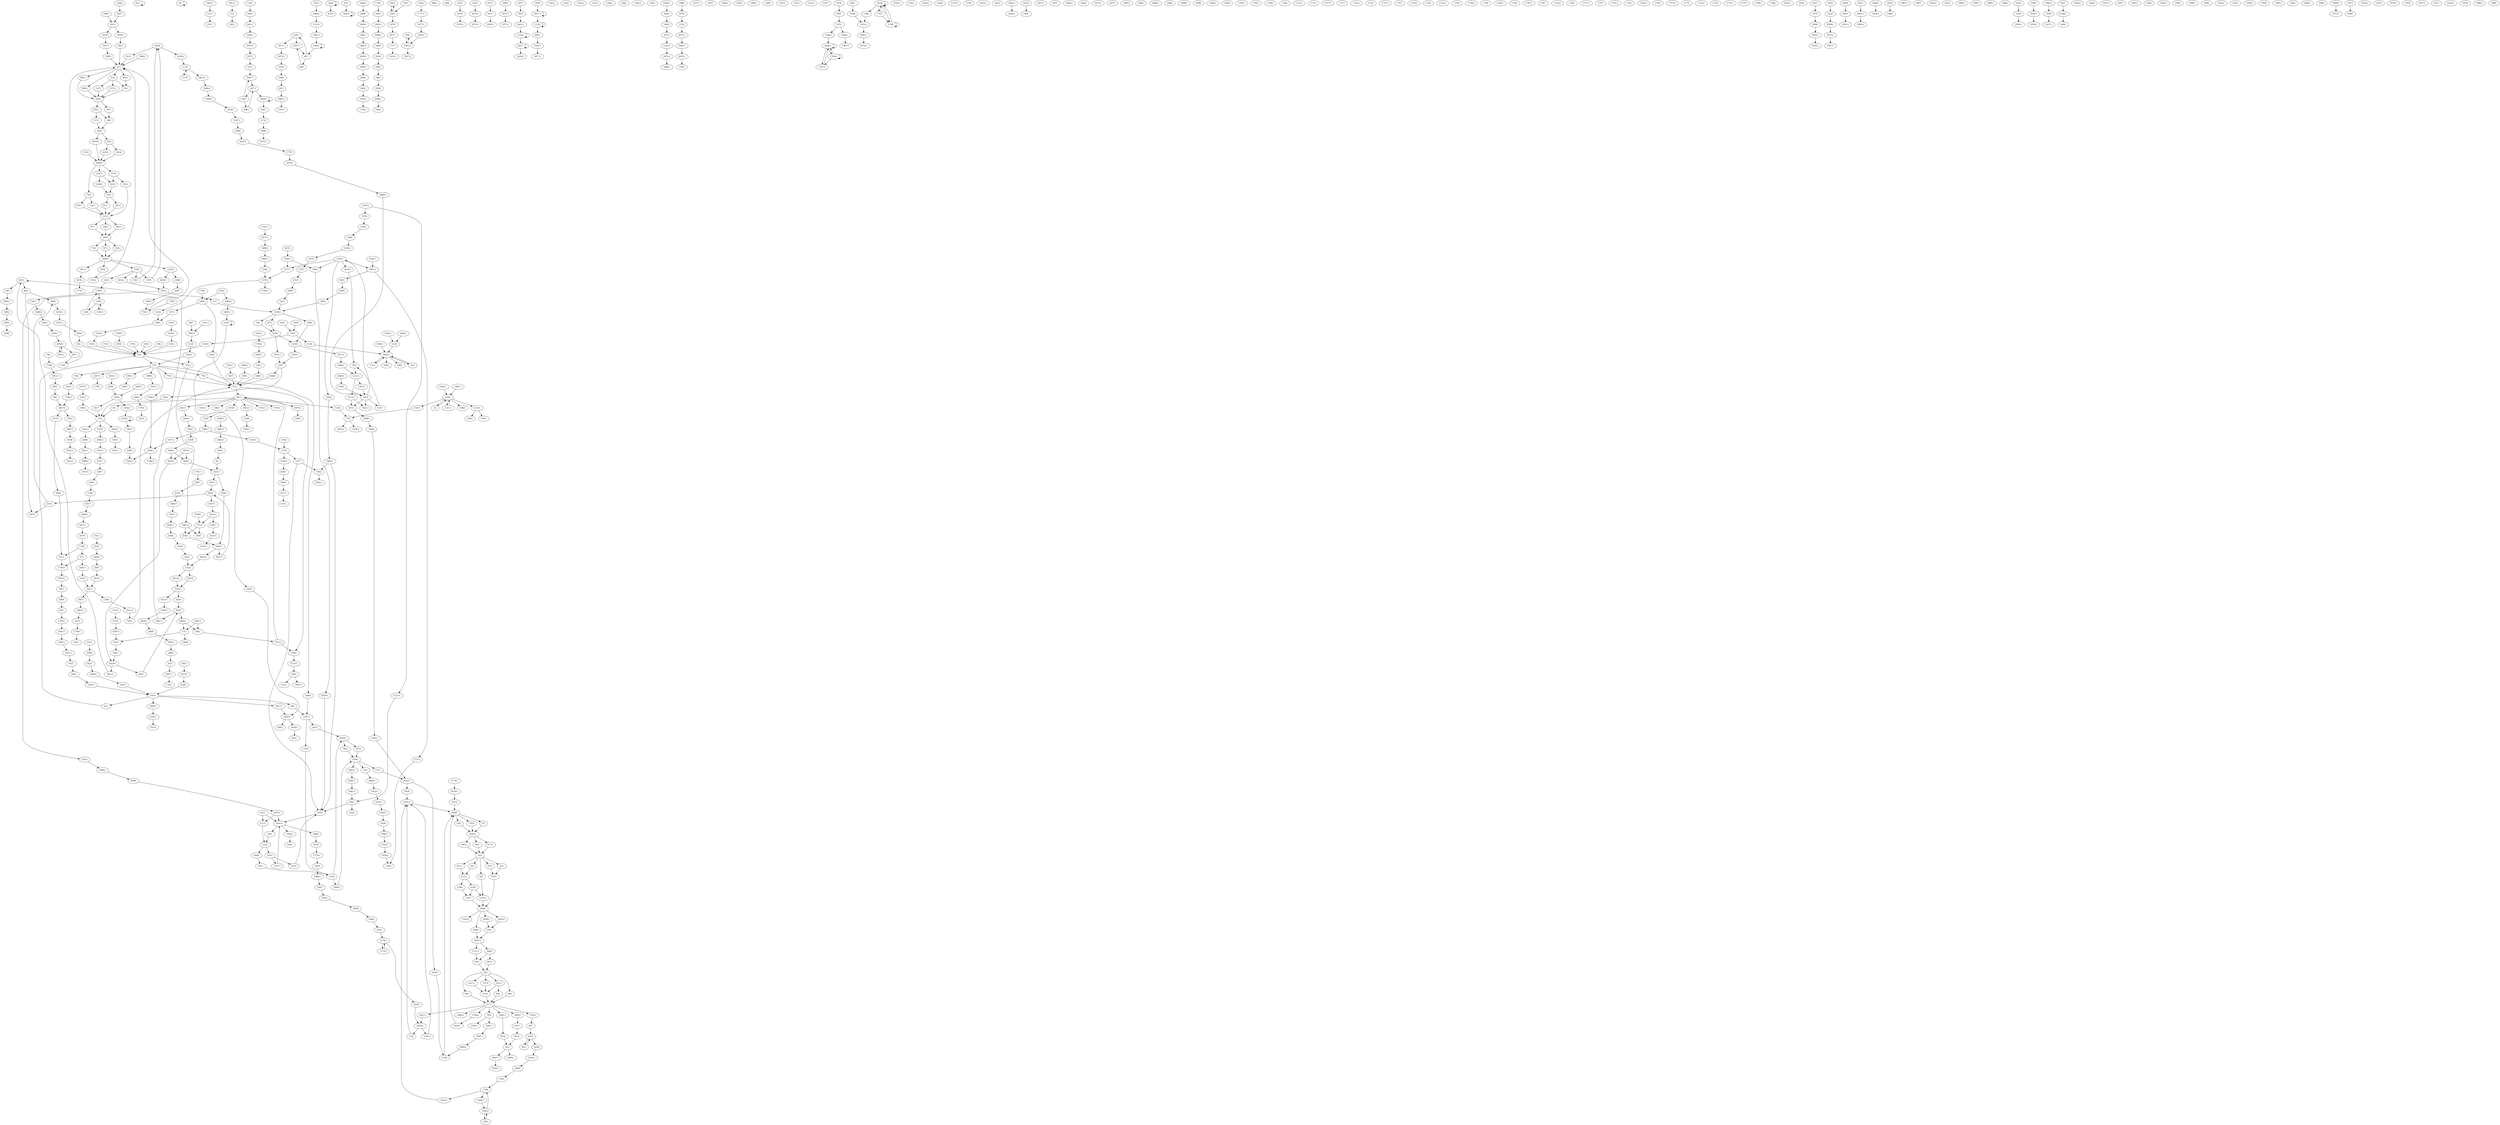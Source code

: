 digraph adj {
graph [k=96]
edge [d=-95]
"26+" [l=15261 C=333936]
"26-" [l=15261 C=333936]
"33+" [l=2789 C=246745]
"33-" [l=2789 C=246745]
"59+" [l=4413 C=396775]
"59-" [l=4413 C=396775]
"93+" [l=24370 C=802654]
"93-" [l=24370 C=802654]
"97+" [l=209 C=16444]
"97-" [l=209 C=16444]
"103+" [l=1159 C=80770]
"103-" [l=1159 C=80770]
"127+" [l=10510 C=288354]
"127-" [l=10510 C=288354]
"153+" [l=19447 C=346312]
"153-" [l=19447 C=346312]
"159+" [l=26243 C=610079]
"159-" [l=26243 C=610079]
"216+" [l=150 C=6771]
"216-" [l=150 C=6771]
"217+" [l=130 C=6775]
"217-" [l=130 C=6775]
"242+" [l=662 C=110268]
"242-" [l=662 C=110268]
"250+" [l=191 C=2315]
"250-" [l=191 C=2315]
"287+" [l=12133 C=196214]
"287-" [l=12133 C=196214]
"322+" [l=438 C=20675]
"322-" [l=438 C=20675]
"323+" [l=425 C=75644]
"323-" [l=425 C=75644]
"340+" [l=6940 C=132127]
"340-" [l=6940 C=132127]
"350+" [l=337 C=3754]
"350-" [l=337 C=3754]
"386+" [l=7253 C=294314]
"386-" [l=7253 C=294314]
"423+" [l=1222 C=71640]
"423-" [l=1222 C=71640]
"441+" [l=6279 C=108794]
"441-" [l=6279 C=108794]
"445+" [l=6662 C=91036]
"445-" [l=6662 C=91036]
"454+" [l=315 C=6512]
"454-" [l=315 C=6512]
"468+" [l=3148 C=78827]
"468-" [l=3148 C=78827]
"475+" [l=9400 C=144803]
"475-" [l=9400 C=144803]
"478+" [l=756 C=5382]
"478-" [l=756 C=5382]
"486+" [l=191 C=937]
"486-" [l=191 C=937]
"487+" [l=197 C=3767]
"487-" [l=197 C=3767]
"522+" [l=3691 C=97869]
"522-" [l=3691 C=97869]
"524+" [l=191 C=17131]
"524-" [l=191 C=17131]
"525+" [l=195 C=9015]
"525-" [l=195 C=9015]
"541+" [l=566 C=76809]
"541-" [l=566 C=76809]
"548+" [l=5841 C=76084]
"548-" [l=5841 C=76084]
"575+" [l=2589 C=72746]
"575-" [l=2589 C=72746]
"599+" [l=1236 C=33482]
"599-" [l=1236 C=33482]
"607+" [l=3283 C=39784]
"607-" [l=3283 C=39784]
"611+" [l=194 C=2725]
"611-" [l=194 C=2725]
"612+" [l=169 C=6550]
"612-" [l=169 C=6550]
"618+" [l=156 C=4874]
"618-" [l=156 C=4874]
"703+" [l=242 C=13416]
"703-" [l=242 C=13416]
"730+" [l=533 C=13450]
"730-" [l=533 C=13450]
"744+" [l=333 C=4254]
"744-" [l=333 C=4254]
"746+" [l=7648 C=109951]
"746-" [l=7648 C=109951]
"751+" [l=297 C=35829]
"751-" [l=297 C=35829]
"758+" [l=191 C=2182]
"758-" [l=191 C=2182]
"764+" [l=751 C=14426]
"764-" [l=751 C=14426]
"766+" [l=2223 C=43093]
"766-" [l=2223 C=43093]
"778+" [l=1220 C=40308]
"778-" [l=1220 C=40308]
"782+" [l=252 C=5119]
"782-" [l=252 C=5119]
"793+" [l=227 C=6076]
"793-" [l=227 C=6076]
"832+" [l=1893 C=34637]
"832-" [l=1893 C=34637]
"872+" [l=350 C=4360]
"872-" [l=350 C=4360]
"906+" [l=149 C=9444]
"906-" [l=149 C=9444]
"907+" [l=191 C=2954]
"907-" [l=191 C=2954]
"921+" [l=112 C=870]
"921-" [l=112 C=870]
"955+" [l=149 C=9335]
"955-" [l=149 C=9335]
"961+" [l=190 C=12979]
"961-" [l=190 C=12979]
"969+" [l=234 C=8080]
"969-" [l=234 C=8080]
"970+" [l=481 C=14003]
"970-" [l=481 C=14003]
"971+" [l=404 C=7325]
"971-" [l=404 C=7325]
"977+" [l=191 C=5325]
"977-" [l=191 C=5325]
"983+" [l=324 C=5207]
"983-" [l=324 C=5207]
"984+" [l=858 C=6728]
"984-" [l=858 C=6728]
"1025+" [l=189 C=8369]
"1025-" [l=189 C=8369]
"1031+" [l=453 C=3840]
"1031-" [l=453 C=3840]
"1032+" [l=339 C=2501]
"1032-" [l=339 C=2501]
"1036+" [l=151 C=2801]
"1036-" [l=151 C=2801]
"1043+" [l=191 C=5839]
"1043-" [l=191 C=5839]
"1063+" [l=429 C=1789]
"1063-" [l=429 C=1789]
"1066+" [l=188 C=2840]
"1066-" [l=188 C=2840]
"1071+" [l=1493 C=15501]
"1071-" [l=1493 C=15501]
"1102+" [l=188 C=9002]
"1102-" [l=188 C=9002]
"1129+" [l=195 C=6192]
"1129-" [l=195 C=6192]
"1132+" [l=469 C=2580]
"1132-" [l=469 C=2580]
"1144+" [l=188 C=619]
"1144-" [l=188 C=619]
"1151+" [l=191 C=8280]
"1151-" [l=191 C=8280]
"1159+" [l=1292 C=12852]
"1159-" [l=1292 C=12852]
"1165+" [l=1583 C=15930]
"1165-" [l=1583 C=15930]
"1178+" [l=129 C=774]
"1178-" [l=129 C=774]
"1179+" [l=310 C=2583]
"1179-" [l=310 C=2583]
"1191+" [l=1256 C=19999]
"1191-" [l=1256 C=19999]
"1210+" [l=696 C=5858]
"1210-" [l=696 C=5858]
"1212+" [l=148 C=1827]
"1212-" [l=148 C=1827]
"1213+" [l=232 C=1254]
"1213-" [l=232 C=1254]
"1215+" [l=315 C=1691]
"1215-" [l=315 C=1691]
"1227+" [l=192 C=2611]
"1227-" [l=192 C=2611]
"1242+" [l=409 C=1219]
"1242-" [l=409 C=1219]
"1247+" [l=156 C=3753]
"1247-" [l=156 C=3753]
"1248+" [l=191 C=3166]
"1248-" [l=191 C=3166]
"1253+" [l=243 C=1264]
"1253-" [l=243 C=1264]
"1258+" [l=185 C=3940]
"1258-" [l=185 C=3940]
"1266+" [l=311 C=765]
"1266-" [l=311 C=765]
"1272+" [l=192 C=5383]
"1272-" [l=192 C=5383]
"1274+" [l=146 C=2704]
"1274-" [l=146 C=2704]
"1282+" [l=352 C=1627]
"1282-" [l=352 C=1627]
"1297+" [l=117 C=431]
"1297-" [l=117 C=431]
"1311+" [l=264 C=1394]
"1311-" [l=264 C=1394]
"1318+" [l=163 C=2163]
"1318-" [l=163 C=2163]
"1322+" [l=472 C=2313]
"1322-" [l=472 C=2313]
"1327+" [l=280 C=1591]
"1327-" [l=280 C=1591]
"1359+" [l=343 C=2137]
"1359-" [l=343 C=2137]
"1368+" [l=199 C=997]
"1368-" [l=199 C=997]
"1377+" [l=229 C=1053]
"1377-" [l=229 C=1053]
"1378+" [l=151 C=1243]
"1378-" [l=151 C=1243]
"1383+" [l=229 C=1207]
"1383-" [l=229 C=1207]
"1391+" [l=191 C=1108]
"1391-" [l=191 C=1108]
"1397+" [l=168 C=1645]
"1397-" [l=168 C=1645]
"1403+" [l=130 C=1338]
"1403-" [l=130 C=1338]
"1434+" [l=204 C=1112]
"1434-" [l=204 C=1112]
"1437+" [l=231 C=512]
"1437-" [l=231 C=512]
"1438+" [l=97 C=40]
"1438-" [l=97 C=40]
"1456+" [l=211 C=1594]
"1456-" [l=211 C=1594]
"1464+" [l=491 C=3248]
"1464-" [l=491 C=3248]
"1485+" [l=230 C=670]
"1485-" [l=230 C=670]
"1489+" [l=488 C=2071]
"1489-" [l=488 C=2071]
"1523+" [l=219 C=668]
"1523-" [l=219 C=668]
"1531+" [l=388 C=1472]
"1531-" [l=388 C=1472]
"1537+" [l=519 C=2681]
"1537-" [l=519 C=2681]
"1540+" [l=189 C=1299]
"1540-" [l=189 C=1299]
"1542+" [l=343 C=1176]
"1542-" [l=343 C=1176]
"1543+" [l=123 C=878]
"1543-" [l=123 C=878]
"1549+" [l=271 C=854]
"1549-" [l=271 C=854]
"1563+" [l=129 C=336]
"1563-" [l=129 C=336]
"1579+" [l=642 C=3450]
"1579-" [l=642 C=3450]
"1595+" [l=259 C=1454]
"1595-" [l=259 C=1454]
"1603+" [l=99 C=105]
"1603-" [l=99 C=105]
"1608+" [l=206 C=867]
"1608-" [l=206 C=867]
"1616+" [l=195 C=441]
"1616-" [l=195 C=441]
"1619+" [l=196 C=816]
"1619-" [l=196 C=816]
"1621+" [l=122 C=255]
"1621-" [l=122 C=255]
"1642+" [l=216 C=531]
"1642-" [l=216 C=531]
"1647+" [l=147 C=423]
"1647-" [l=147 C=423]
"1652+" [l=223 C=682]
"1652-" [l=223 C=682]
"1656+" [l=495 C=2147]
"1656-" [l=495 C=2147]
"1657+" [l=215 C=540]
"1657-" [l=215 C=540]
"1661+" [l=96 C=17]
"1661-" [l=96 C=17]
"1664+" [l=222 C=486]
"1664-" [l=222 C=486]
"1667+" [l=191 C=1509]
"1667-" [l=191 C=1509]
"1673+" [l=207 C=415]
"1673-" [l=207 C=415]
"1685+" [l=212 C=306]
"1685-" [l=212 C=306]
"1686+" [l=265 C=577]
"1686-" [l=265 C=577]
"1698+" [l=209 C=733]
"1698-" [l=209 C=733]
"1699+" [l=195 C=590]
"1699-" [l=195 C=590]
"1702+" [l=303 C=1525]
"1702-" [l=303 C=1525]
"1705+" [l=243 C=423]
"1705-" [l=243 C=423]
"1706+" [l=204 C=499]
"1706-" [l=204 C=499]
"1708+" [l=356 C=886]
"1708-" [l=356 C=886]
"1709+" [l=98 C=40]
"1709-" [l=98 C=40]
"1715+" [l=217 C=297]
"1715-" [l=217 C=297]
"1717+" [l=228 C=501]
"1717-" [l=228 C=501]
"1725+" [l=209 C=532]
"1725-" [l=209 C=532]
"1727+" [l=347 C=841]
"1727-" [l=347 C=841]
"1730+" [l=233 C=513]
"1730-" [l=233 C=513]
"1732+" [l=210 C=601]
"1732-" [l=210 C=601]
"1738+" [l=240 C=511]
"1738-" [l=240 C=511]
"1740+" [l=196 C=289]
"1740-" [l=196 C=289]
"1747+" [l=194 C=551]
"1747-" [l=194 C=551]
"1749+" [l=261 C=532]
"1749-" [l=261 C=532]
"1757+" [l=196 C=312]
"1757-" [l=196 C=312]
"1761+" [l=242 C=337]
"1761-" [l=242 C=337]
"1765+" [l=199 C=232]
"1765-" [l=199 C=232]
"1767+" [l=190 C=2156]
"1767-" [l=190 C=2156]
"1768+" [l=191 C=1429]
"1768-" [l=191 C=1429]
"1773+" [l=260 C=465]
"1773-" [l=260 C=465]
"1774+" [l=200 C=245]
"1774-" [l=200 C=245]
"1775+" [l=205 C=277]
"1775-" [l=205 C=277]
"1776+" [l=43899 C=724983]
"1776-" [l=43899 C=724983]
"1777+" [l=31151 C=471161]
"1777-" [l=31151 C=471161]
"1779+" [l=103203 C=1823295]
"1779-" [l=103203 C=1823295]
"1780+" [l=34432 C=580335]
"1780-" [l=34432 C=580335]
"1781+" [l=4022 C=66293]
"1781-" [l=4022 C=66293]
"1782+" [l=30822 C=531035]
"1782-" [l=30822 C=531035]
"1784+" [l=44641 C=839740]
"1784-" [l=44641 C=839740]
"1785+" [l=38476 C=609410]
"1785-" [l=38476 C=609410]
"1786+" [l=68523 C=1008857]
"1786-" [l=68523 C=1008857]
"1787+" [l=34429 C=612665]
"1787-" [l=34429 C=612665]
"1788+" [l=64636 C=1524994]
"1788-" [l=64636 C=1524994]
"1789+" [l=31438 C=483263]
"1789-" [l=31438 C=483263]
"1790+" [l=75674 C=1270799]
"1790-" [l=75674 C=1270799]
"1791+" [l=8864 C=145227]
"1791-" [l=8864 C=145227]
"1793+" [l=18518 C=235222]
"1793-" [l=18518 C=235222]
"1794+" [l=20964 C=295679]
"1794-" [l=20964 C=295679]
"1795+" [l=47879 C=963343]
"1795-" [l=47879 C=963343]
"1796+" [l=7625 C=80904]
"1796-" [l=7625 C=80904]
"1798+" [l=40971 C=844053]
"1798-" [l=40971 C=844053]
"1800+" [l=9852 C=146902]
"1800-" [l=9852 C=146902]
"1801+" [l=29238 C=493113]
"1801-" [l=29238 C=493113]
"1802+" [l=62061 C=918823]
"1802-" [l=62061 C=918823]
"1803+" [l=35576 C=634472]
"1803-" [l=35576 C=634472]
"1804+" [l=4742 C=63790]
"1804-" [l=4742 C=63790]
"1805+" [l=13433 C=200521]
"1805-" [l=13433 C=200521]
"1807+" [l=23940 C=309966]
"1807-" [l=23940 C=309966]
"1808+" [l=26186 C=507694]
"1808-" [l=26186 C=507694]
"1809+" [l=51591 C=859257]
"1809-" [l=51591 C=859257]
"1810+" [l=95575 C=1478888]
"1810-" [l=95575 C=1478888]
"1811+" [l=40167 C=863877]
"1811-" [l=40167 C=863877]
"1812+" [l=24389 C=388592]
"1812-" [l=24389 C=388592]
"1813+" [l=96355 C=1847641]
"1813-" [l=96355 C=1847641]
"1814+" [l=53532 C=1332914]
"1814-" [l=53532 C=1332914]
"1815+" [l=30354 C=446126]
"1815-" [l=30354 C=446126]
"1816+" [l=136789 C=2147384]
"1816-" [l=136789 C=2147384]
"1817+" [l=15800 C=241631]
"1817-" [l=15800 C=241631]
"1818+" [l=3177 C=42247]
"1818-" [l=3177 C=42247]
"1819+" [l=15305 C=206722]
"1819-" [l=15305 C=206722]
"1820+" [l=19818 C=377922]
"1820-" [l=19818 C=377922]
"1821+" [l=26601 C=343598]
"1821-" [l=26601 C=343598]
"1822+" [l=16100 C=252689]
"1822-" [l=16100 C=252689]
"1824+" [l=105841 C=1755679]
"1824-" [l=105841 C=1755679]
"1825+" [l=51542 C=765710]
"1825-" [l=51542 C=765710]
"1826+" [l=42381 C=701802]
"1826-" [l=42381 C=701802]
"1827+" [l=55384 C=935232]
"1827-" [l=55384 C=935232]
"1829+" [l=25569 C=403975]
"1829-" [l=25569 C=403975]
"1830+" [l=12030 C=141149]
"1830-" [l=12030 C=141149]
"1831+" [l=40257 C=604053]
"1831-" [l=40257 C=604053]
"1832+" [l=1547 C=10352]
"1832-" [l=1547 C=10352]
"1833+" [l=17044 C=254641]
"1833-" [l=17044 C=254641]
"1834+" [l=69236 C=1259061]
"1834-" [l=69236 C=1259061]
"1835+" [l=20160 C=273820]
"1835-" [l=20160 C=273820]
"1836+" [l=49456 C=805842]
"1836-" [l=49456 C=805842]
"1837+" [l=3377 C=56421]
"1837-" [l=3377 C=56421]
"1838+" [l=65304 C=1192857]
"1838-" [l=65304 C=1192857]
"1839+" [l=20440 C=243383]
"1839-" [l=20440 C=243383]
"1841+" [l=4771 C=44269]
"1841-" [l=4771 C=44269]
"1842+" [l=12332 C=158601]
"1842-" [l=12332 C=158601]
"1843+" [l=36472 C=549068]
"1843-" [l=36472 C=549068]
"1844+" [l=37964 C=582891]
"1844-" [l=37964 C=582891]
"1845+" [l=46817 C=822087]
"1845-" [l=46817 C=822087]
"1846+" [l=626 C=13067]
"1846-" [l=626 C=13067]
"1847+" [l=29677 C=433775]
"1847-" [l=29677 C=433775]
"1848+" [l=26721 C=401008]
"1848-" [l=26721 C=401008]
"1849+" [l=74036 C=1134985]
"1849-" [l=74036 C=1134985]
"1850+" [l=49625 C=865197]
"1850-" [l=49625 C=865197]
"1853+" [l=14353 C=211843]
"1853-" [l=14353 C=211843]
"1854+" [l=20266 C=278022]
"1854-" [l=20266 C=278022]
"1855+" [l=5684 C=80098]
"1855-" [l=5684 C=80098]
"1856+" [l=9198 C=126822]
"1856-" [l=9198 C=126822]
"1857+" [l=23076 C=375780]
"1857-" [l=23076 C=375780]
"1858+" [l=105788 C=1741985]
"1858-" [l=105788 C=1741985]
"1859+" [l=2546 C=19868]
"1859-" [l=2546 C=19868]
"1861+" [l=44978 C=845299]
"1861-" [l=44978 C=845299]
"1862+" [l=81537 C=1427682]
"1862-" [l=81537 C=1427682]
"1864+" [l=39694 C=605419]
"1864-" [l=39694 C=605419]
"1865+" [l=33531 C=486139]
"1865-" [l=33531 C=486139]
"1867+" [l=54692 C=820326]
"1867-" [l=54692 C=820326]
"1868+" [l=48737 C=741041]
"1868-" [l=48737 C=741041]
"1869+" [l=69886 C=995325]
"1869-" [l=69886 C=995325]
"1870+" [l=14048 C=177236]
"1870-" [l=14048 C=177236]
"1872+" [l=74415 C=1191636]
"1872-" [l=74415 C=1191636]
"1873+" [l=25849 C=349463]
"1873-" [l=25849 C=349463]
"1874+" [l=420 C=1387]
"1874-" [l=420 C=1387]
"1875+" [l=9270 C=114604]
"1875-" [l=9270 C=114604]
"1876+" [l=49685 C=722487]
"1876-" [l=49685 C=722487]
"1877+" [l=39469 C=449168]
"1877-" [l=39469 C=449168]
"1878+" [l=12642 C=154738]
"1878-" [l=12642 C=154738]
"1879+" [l=31480 C=620137]
"1879-" [l=31480 C=620137]
"1880+" [l=12362 C=167264]
"1880-" [l=12362 C=167264]
"1881+" [l=17991 C=253999]
"1881-" [l=17991 C=253999]
"1882+" [l=5170 C=55284]
"1882-" [l=5170 C=55284]
"1884+" [l=16434 C=299978]
"1884-" [l=16434 C=299978]
"1885+" [l=4825 C=51384]
"1885-" [l=4825 C=51384]
"1886+" [l=4847 C=58550]
"1886-" [l=4847 C=58550]
"1887+" [l=39216 C=676153]
"1887-" [l=39216 C=676153]
"1890+" [l=9417 C=121564]
"1890-" [l=9417 C=121564]
"1891+" [l=9863 C=158364]
"1891-" [l=9863 C=158364]
"1892+" [l=4743 C=87631]
"1892-" [l=4743 C=87631]
"1894+" [l=13915 C=207796]
"1894-" [l=13915 C=207796]
"1895+" [l=19437 C=250749]
"1895-" [l=19437 C=250749]
"1896+" [l=5969 C=71181]
"1896-" [l=5969 C=71181]
"1897+" [l=5617 C=90625]
"1897-" [l=5617 C=90625]
"1898+" [l=20092 C=274893]
"1898-" [l=20092 C=274893]
"1899+" [l=57162 C=1150000]
"1899-" [l=57162 C=1150000]
"1900+" [l=6637 C=93036]
"1900-" [l=6637 C=93036]
"1901+" [l=9804 C=91762]
"1901-" [l=9804 C=91762]
"1902+" [l=34964 C=567062]
"1902-" [l=34964 C=567062]
"1903+" [l=21590 C=262862]
"1903-" [l=21590 C=262862]
"1904+" [l=507 C=2048]
"1904-" [l=507 C=2048]
"1905+" [l=9954 C=143489]
"1905-" [l=9954 C=143489]
"1906+" [l=5955 C=63002]
"1906-" [l=5955 C=63002]
"1908+" [l=1792 C=16246]
"1908-" [l=1792 C=16246]
"1909+" [l=47555 C=713767]
"1909-" [l=47555 C=713767]
"1910+" [l=36653 C=469565]
"1910-" [l=36653 C=469565]
"1911+" [l=2228 C=25282]
"1911-" [l=2228 C=25282]
"1912+" [l=9788 C=101339]
"1912-" [l=9788 C=101339]
"1913+" [l=938 C=5780]
"1913-" [l=938 C=5780]
"1914+" [l=4825 C=62599]
"1914-" [l=4825 C=62599]
"1915+" [l=4352 C=44901]
"1915-" [l=4352 C=44901]
"1916+" [l=88870 C=1578973]
"1916-" [l=88870 C=1578973]
"1917+" [l=58698 C=1128345]
"1917-" [l=58698 C=1128345]
"1918+" [l=16337 C=222676]
"1918-" [l=16337 C=222676]
"1919+" [l=23145 C=364629]
"1919-" [l=23145 C=364629]
"1920+" [l=3054 C=26643]
"1920-" [l=3054 C=26643]
"1921+" [l=2735 C=25794]
"1921-" [l=2735 C=25794]
"1922+" [l=29643 C=399059]
"1922-" [l=29643 C=399059]
"1923+" [l=56099 C=764924]
"1923-" [l=56099 C=764924]
"1924+" [l=12013 C=175837]
"1924-" [l=12013 C=175837]
"1925+" [l=1084 C=7902]
"1925-" [l=1084 C=7902]
"1926+" [l=8035 C=111154]
"1926-" [l=8035 C=111154]
"1927+" [l=842 C=5437]
"1927-" [l=842 C=5437]
"1928+" [l=2407 C=28531]
"1928-" [l=2407 C=28531]
"1930+" [l=3735 C=47078]
"1930-" [l=3735 C=47078]
"1931+" [l=11141 C=170859]
"1931-" [l=11141 C=170859]
"1932+" [l=19833 C=255965]
"1932-" [l=19833 C=255965]
"1933+" [l=2698 C=25251]
"1933-" [l=2698 C=25251]
"1934+" [l=5656 C=72741]
"1934-" [l=5656 C=72741]
"1935+" [l=35518 C=530964]
"1935-" [l=35518 C=530964]
"1936+" [l=2123 C=14567]
"1936-" [l=2123 C=14567]
"1937+" [l=837 C=4582]
"1937-" [l=837 C=4582]
"1938+" [l=31639 C=603188]
"1938-" [l=31639 C=603188]
"1939+" [l=12750 C=187731]
"1939-" [l=12750 C=187731]
"1940+" [l=4260 C=54179]
"1940-" [l=4260 C=54179]
"1942+" [l=910 C=2777]
"1942-" [l=910 C=2777]
"1943+" [l=1107 C=7331]
"1943-" [l=1107 C=7331]
"1944+" [l=12067 C=237854]
"1944-" [l=12067 C=237854]
"1945+" [l=830 C=4876]
"1945-" [l=830 C=4876]
"1946+" [l=408 C=1597]
"1946-" [l=408 C=1597]
"1947+" [l=9768 C=110013]
"1947-" [l=9768 C=110013]
"1948+" [l=1624 C=9654]
"1948-" [l=1624 C=9654]
"1950+" [l=1615 C=16719]
"1950-" [l=1615 C=16719]
"1951+" [l=790 C=4115]
"1951-" [l=790 C=4115]
"1952+" [l=15746 C=255080]
"1952-" [l=15746 C=255080]
"1953+" [l=1712 C=11561]
"1953-" [l=1712 C=11561]
"1954+" [l=1634 C=9231]
"1954-" [l=1634 C=9231]
"1955+" [l=23137 C=328983]
"1955-" [l=23137 C=328983]
"1956+" [l=6798 C=62202]
"1956-" [l=6798 C=62202]
"1957+" [l=13979 C=170669]
"1957-" [l=13979 C=170669]
"1958+" [l=433 C=1690]
"1958-" [l=433 C=1690]
"1959+" [l=73994 C=937250]
"1959-" [l=73994 C=937250]
"1960+" [l=1264 C=7246]
"1960-" [l=1264 C=7246]
"1961+" [l=1242 C=10312]
"1961-" [l=1242 C=10312]
"1962+" [l=4774 C=40492]
"1962-" [l=4774 C=40492]
"1963+" [l=1204 C=6241]
"1963-" [l=1204 C=6241]
"1964+" [l=56182 C=873371]
"1964-" [l=56182 C=873371]
"1965+" [l=877 C=3915]
"1965-" [l=877 C=3915]
"1966+" [l=479 C=1895]
"1966-" [l=479 C=1895]
"1967+" [l=1891 C=12767]
"1967-" [l=1891 C=12767]
"1968+" [l=1456 C=9985]
"1968-" [l=1456 C=9985]
"1969+" [l=4931 C=67047]
"1969-" [l=4931 C=67047]
"1970+" [l=5809 C=54046]
"1970-" [l=5809 C=54046]
"1971+" [l=2989 C=18274]
"1971-" [l=2989 C=18274]
"1972+" [l=802 C=4112]
"1972-" [l=802 C=4112]
"1973+" [l=660 C=2294]
"1973-" [l=660 C=2294]
"1974+" [l=403 C=1787]
"1974-" [l=403 C=1787]
"1975+" [l=25782 C=306431]
"1975-" [l=25782 C=306431]
"1976+" [l=2004 C=10124]
"1976-" [l=2004 C=10124]
"1977+" [l=825 C=2963]
"1977-" [l=825 C=2963]
"1978+" [l=417 C=1601]
"1978-" [l=417 C=1601]
"1979+" [l=49175 C=662544]
"1979-" [l=49175 C=662544]
"1980+" [l=818 C=2609]
"1980-" [l=818 C=2609]
"1981+" [l=572 C=2084]
"1981-" [l=572 C=2084]
"2006+" [l=58661 C=856031]
"2006-" [l=58661 C=856031]
"2007+" [l=51665 C=1246202]
"2007-" [l=51665 C=1246202]
"2008+" [l=5166 C=92350]
"2008-" [l=5166 C=92350]
"2010+" [l=905 C=14925]
"2010-" [l=905 C=14925]
"2011+" [l=4563 C=108236]
"2011-" [l=4563 C=108236]
"2013+" [l=1432 C=34846]
"2013-" [l=1432 C=34846]
"2014+" [l=1931 C=20760]
"2014-" [l=1931 C=20760]
"2017+" [l=218 C=6339]
"2017-" [l=218 C=6339]
"2020+" [l=105240 C=1820935]
"2020-" [l=105240 C=1820935]
"2024+" [l=49057 C=951123]
"2024-" [l=49057 C=951123]
"2025+" [l=42295 C=860504]
"2025-" [l=42295 C=860504]
"2027+" [l=415 C=5667]
"2027-" [l=415 C=5667]
"2028+" [l=11466 C=215640]
"2028-" [l=11466 C=215640]
"2029+" [l=141 C=2190]
"2029-" [l=141 C=2190]
"2030+" [l=100631 C=1759711]
"2030-" [l=100631 C=1759711]
"2031+" [l=78508 C=1154575]
"2031-" [l=78508 C=1154575]
"2032+" [l=12242 C=223513]
"2032-" [l=12242 C=223513]
"2033+" [l=7461 C=112766]
"2033-" [l=7461 C=112766]
"2034+" [l=204 C=8764]
"2034-" [l=204 C=8764]
"2036+" [l=96 C=255]
"2036-" [l=96 C=255]
"2038+" [l=204 C=8551]
"2038-" [l=204 C=8551]
"2039+" [l=300 C=9112]
"2039-" [l=300 C=9112]
"2041+" [l=440 C=11443]
"2041-" [l=440 C=11443]
"2042+" [l=1486 C=43358]
"2042-" [l=1486 C=43358]
"2043+" [l=820 C=117627]
"2043-" [l=820 C=117627]
"2044+" [l=68752 C=1737979]
"2044-" [l=68752 C=1737979]
"2045+" [l=660 C=94704]
"2045-" [l=660 C=94704]
"2046+" [l=18382 C=381051]
"2046-" [l=18382 C=381051]
"2047+" [l=616 C=107929]
"2047-" [l=616 C=107929]
"2048+" [l=1499 C=263033]
"2048-" [l=1499 C=263033]
"2049+" [l=600 C=97653]
"2049-" [l=600 C=97653]
"2050+" [l=526 C=9732]
"2050-" [l=526 C=9732]
"2051+" [l=762 C=28124]
"2051-" [l=762 C=28124]
"2052+" [l=1187 C=18353]
"2052-" [l=1187 C=18353]
"2053+" [l=15867 C=272922]
"2053-" [l=15867 C=272922]
"2054+" [l=346 C=6547]
"2054-" [l=346 C=6547]
"2055+" [l=30135 C=419634]
"2055-" [l=30135 C=419634]
"2056+" [l=767 C=25042]
"2056-" [l=767 C=25042]
"2057+" [l=1870 C=27422]
"2057-" [l=1870 C=27422]
"2058+" [l=932 C=28652]
"2058-" [l=932 C=28652]
"2059+" [l=625 C=6906]
"2059-" [l=625 C=6906]
"2060+" [l=51012 C=791606]
"2060-" [l=51012 C=791606]
"2061+" [l=32681 C=597822]
"2061-" [l=32681 C=597822]
"2062+" [l=191 C=0]
"2062-" [l=191 C=0]
"2063+" [l=191 C=0]
"2063-" [l=191 C=0]
"2064+" [l=256 C=0]
"2064-" [l=256 C=0]
"2065+" [l=191 C=0]
"2065-" [l=191 C=0]
"2066+" [l=191 C=0]
"2066-" [l=191 C=0]
"2067+" [l=191 C=0]
"2067-" [l=191 C=0]
"2068+" [l=191 C=0]
"2068-" [l=191 C=0]
"2069+" [l=191 C=0]
"2069-" [l=191 C=0]
"2070+" [l=240 C=0]
"2070-" [l=240 C=0]
"2071+" [l=191 C=0]
"2071-" [l=191 C=0]
"2072+" [l=213 C=0]
"2072-" [l=213 C=0]
"2073+" [l=191 C=0]
"2073-" [l=191 C=0]
"2074+" [l=191 C=0]
"2074-" [l=191 C=0]
"2075+" [l=191 C=0]
"2075-" [l=191 C=0]
"2076+" [l=191 C=0]
"2076-" [l=191 C=0]
"2077+" [l=191 C=0]
"2077-" [l=191 C=0]
"2078+" [l=191 C=0]
"2078-" [l=191 C=0]
"2079+" [l=191 C=0]
"2079-" [l=191 C=0]
"2080+" [l=262 C=0]
"2080-" [l=262 C=0]
"2081+" [l=191 C=0]
"2081-" [l=191 C=0]
"2082+" [l=191 C=0]
"2082-" [l=191 C=0]
"2083+" [l=382 C=0]
"2083-" [l=382 C=0]
"2084+" [l=191 C=0]
"2084-" [l=191 C=0]
"2085+" [l=191 C=0]
"2085-" [l=191 C=0]
"2086+" [l=191 C=0]
"2086-" [l=191 C=0]
"2087+" [l=191 C=0]
"2087-" [l=191 C=0]
"2088+" [l=191 C=0]
"2088-" [l=191 C=0]
"2089+" [l=191 C=0]
"2089-" [l=191 C=0]
"2090+" [l=191 C=0]
"2090-" [l=191 C=0]
"2091+" [l=191 C=0]
"2091-" [l=191 C=0]
"2092+" [l=191 C=0]
"2092-" [l=191 C=0]
"2093+" [l=191 C=0]
"2093-" [l=191 C=0]
"2094+" [l=191 C=0]
"2094-" [l=191 C=0]
"2095+" [l=191 C=0]
"2095-" [l=191 C=0]
"2096+" [l=191 C=0]
"2096-" [l=191 C=0]
"2097+" [l=191 C=0]
"2097-" [l=191 C=0]
"2098+" [l=191 C=0]
"2098-" [l=191 C=0]
"2099+" [l=191 C=0]
"2099-" [l=191 C=0]
"2100+" [l=191 C=0]
"2100-" [l=191 C=0]
"2101+" [l=191 C=0]
"2101-" [l=191 C=0]
"2102+" [l=191 C=0]
"2102-" [l=191 C=0]
"2103+" [l=191 C=0]
"2103-" [l=191 C=0]
"2104+" [l=191 C=0]
"2104-" [l=191 C=0]
"2105+" [l=191 C=0]
"2105-" [l=191 C=0]
"2106+" [l=191 C=0]
"2106-" [l=191 C=0]
"2107+" [l=191 C=0]
"2107-" [l=191 C=0]
"2108+" [l=191 C=0]
"2108-" [l=191 C=0]
"2109+" [l=191 C=0]
"2109-" [l=191 C=0]
"2110+" [l=485 C=0]
"2110-" [l=485 C=0]
"26+" -> "2062+"
"26-" -> "2051+"
"33+" -> "2043+" [d=-94]
"33-" -> "2043-"
"59+" -> "59+"
"59-" -> "59-"
"93+" -> "541-" [d=-94]
"93-" -> "103-"
"97+" -> "2049+"
"97-" -> "2045+"
"103+" -> "93+"
"103+" -> "766-"
"103+" -> "1817+" [d=-94]
"103+" -> "1892+" [d=-94]
"103-" -> "1833-"
"103-" -> "1835+"
"103-" -> "2028+"
"127+" -> "2052+"
"127-" -> "1036+" [d=-53]
"153+" -> "1911-" [d=-47]
"153-" -> "1825-" [d=-47]
"159+" -> "2058-"
"159-" -> "1025+" [d=-80]
"216+" -> "217+"
"216-" -> "1272+"
"216-" -> "1227-" [d=-87]
"216-" -> "921-" [d=-15]
"217+" -> "793-" [d=-93]
"217+" -> "1861+" [d=-93]
"217+" -> "1869+" [d=-76]
"217+" -> "1784+" [d=-34]
"217+" -> "2011+" [d=-34]
"217+" -> "1782+" [d=-34]
"217+" -> "1809+" [d=-34]
"217-" -> "216-"
"217-" -> "454+" [d=-87]
"217-" -> "969+" [d=-70]
"217-" -> "983+" [d=-70]
"242+" -> "907-"
"242+" -> "955+"
"242-" -> "969-"
"242-" -> "1227+" [d=-94]
"242-" -> "983-" [d=-91]
"242-" -> "921+" [d=-87]
"242-" -> "1272-" [d=-87]
"250+" -> "2049+" [d=-77]
"250-" -> "2045+"
"287+" -> "1782-" [d=-43]
"287-" -> "2059-"
"322+" -> "323+"
"322-" -> "703+"
"323+" -> "1043-"
"323+" -> "961+" [d=-94]
"323+" -> "977-" [d=-94]
"323-" -> "322-"
"323-" -> "782-" [d=-90]
"323-" -> "525-" [d=-68]
"323-" -> "611+" [d=-67]
"323-" -> "970-" [d=-67]
"340+" -> "2063+"
"340-" -> "2057+"
"350+" -> "1327+"
"350+" -> "1619-"
"350-" -> "1212+"
"386-" -> "541-" [d=-94]
"423+" -> "1814+"
"423+" -> "1834+"
"423-" -> "1900+"
"423-" -> "2007+"
"441+" -> "2064+"
"441-" -> "541-" [d=-94]
"445+" -> "1944+" [d=-46]
"445-" -> "2065+"
"454+" -> "921-"
"454-" -> "217+" [d=-87]
"468+" -> "2051+"
"468-" -> "1884-" [d=-20]
"468-" -> "1879-" [d=-20]
"475-" -> "1456+"
"478+" -> "2066+"
"478-" -> "2067+"
"486+" -> "487+"
"486-" -> "1397+"
"487+" -> "1397-"
"487+" -> "1066+" [d=-32]
"487-" -> "486-"
"487-" -> "1647-"
"522+" -> "1036+"
"522-" -> "2068+"
"524+" -> "2047+"
"524-" -> "2034-"
"524-" -> "2038-"
"525+" -> "323+" [d=-68]
"525-" -> "612+"
"541+" -> "1144-" [d=-93]
"541+" -> "1795+" [d=-93]
"541+" -> "93-" [d=-94]
"541+" -> "1793+" [d=-94]
"541+" -> "1876+" [d=-93]
"541+" -> "1918+" [d=-93]
"541+" -> "386+" [d=-94]
"541+" -> "441+" [d=-94]
"541+" -> "1925+" [d=-94]
"541+" -> "2053+" [d=-94]
"541-" -> "751-"
"541-" -> "1913-"
"548+" -> "1882+" [d=-31]
"548-" -> "1849-" [d=-30]
"575+" -> "1841-"
"575+" -> "2042-"
"575-" -> "1808-"
"575-" -> "2025-" [d=-46]
"599+" -> "1403-"
"599-" -> "1403+"
"607+" -> "2069+"
"607-" -> "1794+" [d=-47]
"611+" -> "612+"
"611-" -> "323+" [d=-67]
"612+" -> "618+"
"612+" -> "1248-"
"612-" -> "525+"
"612-" -> "611-"
"618+" -> "1247-" [d=-60]
"618+" -> "1274+" [d=-50]
"618-" -> "612-"
"703+" -> "2048-"
"703-" -> "322+"
"703-" -> "970+"
"730+" -> "1144+"
"730+" -> "1159-"
"730-" -> "1832+"
"730-" -> "1936+"
"744+" -> "1036-" [d=-78]
"744-" -> "2054-"
"746-" -> "1798-" [d=-8]
"751+" -> "541+"
"751+" -> "1943-"
"751-" -> "1940+"
"751-" -> "778-" [d=-94]
"751-" -> "1857+" [d=-93]
"751-" -> "1880+" [d=-93]
"751-" -> "764-" [d=-92]
"751-" -> "778+" [d=-92]
"751-" -> "1905+" [d=-92]
"751-" -> "2046-"
"758+" -> "2045+"
"758-" -> "2049+" [d=-77]
"764+" -> "751+" [d=-92]
"764-" -> "2033-" [d=-88]
"766+" -> "103-"
"766-" -> "1297+"
"778+" -> "751+" [d=-94]
"778-" -> "751+" [d=-92]
"782+" -> "323+" [d=-90]
"782-" -> "1274+"
"793+" -> "217-" [d=-93]
"793-" -> "1780+"
"793-" -> "1862+"
"832+" -> "2059+"
"832-" -> "2059-"
"872+" -> "1036-"
"872-" -> "2054-"
"906+" -> "907+"
"906+" -> "955-" [d=-53]
"906-" -> "2047-"
"907+" -> "242-"
"907-" -> "906-"
"921+" -> "454-"
"921+" -> "216+" [d=-15]
"921-" -> "242+" [d=-87]
"955+" -> "1151-"
"955+" -> "906-" [d=-53]
"955-" -> "242-"
"961+" -> "2045-" [d=-94]
"961-" -> "323-" [d=-94]
"969+" -> "242+"
"969-" -> "217+" [d=-70]
"970+" -> "323+" [d=-67]
"970-" -> "703+"
"971+" -> "1790+"
"971-" -> "1845+"
"971-" -> "1790+" [d=-12]
"977+" -> "323-" [d=-94]
"977-" -> "2045-"
"983+" -> "242+" [d=-91]
"983-" -> "217+" [d=-70]
"1025+" -> "2049-" [d=-64]
"1025-" -> "159+" [d=-80]
"1025-" -> "1854+" [d=-80]
"1025-" -> "1787-" [d=-64]
"1025-" -> "1810-" [d=-64]
"1031+" -> "1297-"
"1031-" -> "2054+"
"1032-" -> "2070+"
"1036+" -> "872-"
"1036+" -> "744-" [d=-78]
"1036+" -> "1846-" [d=-78]
"1036-" -> "522-"
"1036-" -> "127+" [d=-53]
"1036-" -> "1803+" [d=-53]
"1043+" -> "323-"
"1043-" -> "2045-" [d=-94]
"1063-" -> "2071+"
"1066+" -> "1947-"
"1066+" -> "1066+" [d=-34]
"1066-" -> "1066-" [d=-34]
"1066-" -> "487-" [d=-32]
"1071+" -> "2072+"
"1071-" -> "1647+"
"1102-" -> "2048+" [d=-92]
"1129+" -> "2017-"
"1129+" -> "1129+" [d=-19]
"1129-" -> "1129-" [d=-19]
"1129-" -> "2061-"
"1132+" -> "1947+" [d=-12]
"1132-" -> "1896-" [d=-32]
"1144+" -> "541-" [d=-93]
"1144-" -> "730-"
"1151+" -> "955-"
"1151-" -> "2047-"
"1159+" -> "730-"
"1159-" -> "2043+" [d=-93]
"1165-" -> "2065-"
"1178+" -> "1179+"
"1178+" -> "2020-"
"1178-" -> "1179-"
"1178-" -> "1853+"
"1179+" -> "1178+"
"1179-" -> "1178-"
"1191+" -> "2073+"
"1210+" -> "1464-"
"1210+" -> "1950-"
"1210-" -> "2043+"
"1212+" -> "1213+"
"1212+" -> "1391+"
"1212-" -> "350+"
"1212-" -> "1804-"
"1213+" -> "1621+"
"1213+" -> "1875-"
"1213-" -> "1212-"
"1215+" -> "1661-"
"1215-" -> "1595-"
"1227+" -> "216+" [d=-87]
"1227-" -> "242+" [d=-94]
"1247+" -> "1248+"
"1247+" -> "618-" [d=-60]
"1247-" -> "2048-" [d=-55]
"1248+" -> "612-"
"1248-" -> "1247-"
"1258+" -> "2008-"
"1258+" -> "2030+"
"1258-" -> "2049-"
"1272+" -> "242+" [d=-87]
"1272-" -> "216+"
"1274+" -> "2048-" [d=-55]
"1274-" -> "782+"
"1274-" -> "618-" [d=-50]
"1297+" -> "1031-"
"1297+" -> "1359-"
"1297-" -> "766+"
"1297-" -> "2046+"
"1311+" -> "2043-" [d=-93]
"1311-" -> "2043+" [d=-94]
"1318+" -> "1359+"
"1318+" -> "1811+"
"1318-" -> "1846+"
"1318-" -> "2054+" [d=-53]
"1322+" -> "2074+"
"1322-" -> "2075+"
"1327+" -> "1603+" [d=-67]
"1327-" -> "350-"
"1359+" -> "1297-"
"1359-" -> "1318-"
"1368+" -> "1563+"
"1368-" -> "1709+"
"1377+" -> "1378+"
"1377-" -> "1902-"
"1377-" -> "1616-" [d=-67]
"1378+" -> "1434-"
"1378+" -> "1706+"
"1378-" -> "1377-"
"1378-" -> "1926+"
"1383+" -> "1563-"
"1383-" -> "1563+"
"1391+" -> "1603-" [d=-90]
"1391-" -> "1212-"
"1397+" -> "487-"
"1397-" -> "486+"
"1397-" -> "1647+" [d=-12]
"1403+" -> "599-"
"1403+" -> "1837+"
"1403-" -> "599+"
"1403-" -> "1878-"
"1434+" -> "1378-"
"1434-" -> "1885-"
"1438+" -> "1805-"
"1438+" -> "1438+" [d=-25]
"1438-" -> "1856-"
"1438-" -> "1438-" [d=-25]
"1456+" -> "1456+"
"1456-" -> "475+"
"1456-" -> "1456-"
"1464+" -> "1210-"
"1531+" -> "1963+"
"1540+" -> "2036+" [d=-92]
"1540-" -> "1931+"
"1543+" -> "1815+"
"1543+" -> "2024-"
"1543-" -> "2014-"
"1543-" -> "2014+"
"1563+" -> "1383-"
"1563+" -> "1709-" [d=-68]
"1563-" -> "1368-"
"1563-" -> "1383+"
"1595+" -> "1215+"
"1595+" -> "1920-"
"1603+" -> "1868-"
"1603+" -> "1391-" [d=-90]
"1603+" -> "1956+" [d=-90]
"1603-" -> "1616+"
"1603-" -> "1327-" [d=-67]
"1603-" -> "1621+" [d=-63]
"1603-" -> "1875-" [d=-63]
"1608+" -> "1788+"
"1608+" -> "1922+" [d=-90]
"1608-" -> "1873-"
"1608-" -> "1940-"
"1616+" -> "1829-" [d=-86]
"1616+" -> "1619+" [d=-84]
"1616+" -> "1661+" [d=-67]
"1616+" -> "1377+" [d=-67]
"1616+" -> "1865-" [d=-67]
"1616-" -> "1603+"
"1619+" -> "350-"
"1619-" -> "1616-" [d=-84]
"1621-" -> "1213-"
"1621-" -> "1603+" [d=-63]
"1642+" -> "1661+"
"1647+" -> "487+"
"1647-" -> "1071+"
"1647-" -> "1397+" [d=-12]
"1656-" -> "1901-" [d=-49]
"1661+" -> "1215-"
"1661+" -> "1891-"
"1661-" -> "1642-"
"1661-" -> "1616-" [d=-67]
"1667+" -> "2025+" [d=-89]
"1667-" -> "2029+"
"1702-" -> "1903-" [d=-40]
"1706-" -> "1378-"
"1709+" -> "1791+"
"1709+" -> "1563-" [d=-68]
"1709-" -> "1368+"
"1709-" -> "1810+"
"1767+" -> "2036+" [d=-92]
"1767-" -> "1768-"
"1767-" -> "2036-"
"1768+" -> "1767+"
"1768+" -> "1768+"
"1768+" -> "2036+" [d=-93]
"1768-" -> "1768-"
"1768-" -> "2036-"
"1776+" -> "2076+"
"1777+" -> "2077+"
"1777-" -> "1916+" [d=-22]
"1779+" -> "1818-" [d=-19]
"1779-" -> "2078+"
"1780-" -> "793+"
"1781+" -> "2067-"
"1782+" -> "287-" [d=-43]
"1782-" -> "217-" [d=-34]
"1784+" -> "1850+" [d=-46]
"1784-" -> "217-" [d=-34]
"1785+" -> "1857-" [d=-19]
"1786+" -> "2057+"
"1786-" -> "2033+" [d=-48]
"1787+" -> "1025+" [d=-64]
"1787-" -> "2058-"
"1788-" -> "1608-"
"1790+" -> "2079+"
"1790-" -> "971-"
"1790-" -> "971+" [d=-12]
"1791+" -> "2080+"
"1791-" -> "1709-"
"1793-" -> "541-" [d=-94]
"1794+" -> "2081+"
"1794-" -> "607+" [d=-47]
"1795-" -> "541-" [d=-93]
"1796+" -> "2082+"
"1796-" -> "1933-" [d=-40]
"1798+" -> "746+" [d=-8]
"1798-" -> "1812+" [d=-90]
"1800+" -> "2083+"
"1800-" -> "2073-"
"1801+" -> "1974+" [d=-24]
"1801-" -> "1931-" [d=-47]
"1802+" -> "2084+"
"1802-" -> "1903+" [d=-9]
"1803+" -> "2085+"
"1803-" -> "1036+" [d=-53]
"1804+" -> "1212+"
"1804-" -> "1811-" [d=-7]
"1805+" -> "1438-"
"1805-" -> "2060-" [d=-38]
"1807-" -> "1938-" [d=-37]
"1808+" -> "575+"
"1809+" -> "1917-" [d=-49]
"1809-" -> "217-" [d=-34]
"1810+" -> "1025+" [d=-64]
"1810-" -> "1709+"
"1811+" -> "1804+" [d=-7]
"1811-" -> "1318-"
"1812+" -> "2063-"
"1812-" -> "1798+" [d=-90]
"1813+" -> "2076-"
"1813-" -> "2049-" [d=-64]
"1814+" -> "1917+" [d=-25]
"1814-" -> "423-"
"1815+" -> "1930+" [d=-46]
"1815-" -> "1543-"
"1817+" -> "2050+"
"1817-" -> "103-" [d=-94]
"1818+" -> "1779-" [d=-19]
"1818-" -> "2086+"
"1819+" -> "2057-"
"1819-" -> "2087+"
"1820-" -> "1822-" [d=-22]
"1821+" -> "2088+"
"1821-" -> "2089+"
"1822+" -> "1820+" [d=-22]
"1822-" -> "2090+"
"1824+" -> "2080-"
"1824-" -> "1858+" [d=-16]
"1825+" -> "153+" [d=-47]
"1826-" -> "2007-" [d=-26]
"1827+" -> "2079-"
"1827-" -> "2069-"
"1829+" -> "1616-" [d=-86]
"1829-" -> "1865+" [d=-20]
"1830+" -> "1955+" [d=-41]
"1830-" -> "1884+" [d=-38]
"1831-" -> "2091+"
"1832-" -> "730+"
"1833+" -> "103+"
"1833-" -> "2092+"
"1834+" -> "1861-" [d=-34]
"1834-" -> "423-"
"1835+" -> "2089-"
"1835-" -> "103+"
"1836+" -> "2031-" [d=-25]
"1836-" -> "2050-"
"1837-" -> "1403-"
"1838+" -> "2087-"
"1838-" -> "2055+" [d=-14]
"1839-" -> "2017+"
"1841+" -> "575-"
"1841+" -> "1961-"
"1842+" -> "2093+"
"1842-" -> "2075-"
"1843+" -> "1956-" [d=-17]
"1844+" -> "2094+"
"1844-" -> "1853-" [d=-20]
"1845+" -> "1919-" [d=-32]
"1845-" -> "971+"
"1846+" -> "1036-" [d=-78]
"1846-" -> "1318+"
"1847+" -> "2086-"
"1847-" -> "1934-" [d=-8]
"1848+" -> "2095+"
"1849+" -> "548+" [d=-30]
"1849-" -> "2006+" [d=-5]
"1850+" -> "2049-" [d=-92]
"1850-" -> "1784-" [d=-46]
"1853+" -> "1844+" [d=-20]
"1853-" -> "1178+"
"1854+" -> "2052-"
"1854-" -> "1025+" [d=-80]
"1855+" -> "2066-"
"1855-" -> "2096+"
"1856+" -> "1438+"
"1856-" -> "2050+"
"1857+" -> "1785-" [d=-19]
"1857-" -> "751+" [d=-93]
"1858+" -> "2059+"
"1858-" -> "1824+" [d=-16]
"1859-" -> "1968-" [d=-20]
"1861+" -> "1834-" [d=-34]
"1861-" -> "217-" [d=-93]
"1862+" -> "2097+"
"1862-" -> "793+"
"1864+" -> "2062-"
"1864-" -> "2095-"
"1865+" -> "1902-"
"1865+" -> "1616-" [d=-67]
"1865-" -> "1829+" [d=-20]
"1868+" -> "1603-"
"1868-" -> "2078-"
"1869-" -> "217-" [d=-76]
"1870+" -> "2072-"
"1870-" -> "1944-" [d=-36]
"1872-" -> "2070-"
"1873+" -> "1608+"
"1873-" -> "1885-"
"1875+" -> "1213-"
"1875+" -> "1603+" [d=-63]
"1875-" -> "2098+"
"1876+" -> "1909-" [d=-47]
"1876-" -> "541-" [d=-93]
"1877-" -> "1910-" [d=-11]
"1878+" -> "1403+"
"1878-" -> "2077-"
"1879+" -> "2010+" [d=-20]
"1879+" -> "468+" [d=-20]
"1880+" -> "1951+" [d=-42]
"1880-" -> "751+" [d=-93]
"1881+" -> "2050-"
"1882+" -> "2099+"
"1882-" -> "548-" [d=-31]
"1884+" -> "2010+" [d=-20]
"1884+" -> "468+" [d=-20]
"1884-" -> "1830+" [d=-38]
"1885+" -> "1434+"
"1885+" -> "1873+"
"1885-" -> "2100+"
"1886-" -> "2074-"
"1887+" -> "2101+"
"1887-" -> "2081-"
"1890+" -> "1905-" [d=-41]
"1891+" -> "1661-"
"1891-" -> "2085-"
"1892+" -> "2102+"
"1892-" -> "103-" [d=-94]
"1894-" -> "2091-"
"1896+" -> "1132+" [d=-32]
"1896-" -> "1972+" [d=-19]
"1897+" -> "2025-"
"1897-" -> "2103+"
"1899+" -> "2084-"
"1899-" -> "2099-"
"1900-" -> "423+"
"1901+" -> "1656+" [d=-49]
"1902+" -> "1377+"
"1902+" -> "1865-"
"1902-" -> "2032+" [d=-22]
"1903+" -> "1702+" [d=-40]
"1903-" -> "1802+" [d=-9]
"1904-" -> "2104+"
"1905+" -> "1890-" [d=-41]
"1905-" -> "751+" [d=-92]
"1906+" -> "2105+"
"1906-" -> "2106+"
"1908+" -> "2098-"
"1908-" -> "1924+" [d=-19]
"1909+" -> "1876-" [d=-47]
"1910+" -> "1877+" [d=-11]
"1910-" -> "2061+" [d=-37]
"1911+" -> "153-" [d=-47]
"1912-" -> "2055-" [d=-45]
"1913+" -> "541+"
"1913+" -> "1943-"
"1913-" -> "1961+" [d=-33]
"1914-" -> "2103-"
"1915-" -> "2088-"
"1916-" -> "1777+" [d=-22]
"1917+" -> "1809-" [d=-49]
"1917-" -> "1814-" [d=-25]
"1918+" -> "2100-"
"1918-" -> "541-" [d=-93]
"1919+" -> "1845-" [d=-32]
"1919-" -> "2057-"
"1920+" -> "1595-"
"1920-" -> "2105-"
"1921+" -> "2101-"
"1921-" -> "2092-"
"1922-" -> "1608-" [d=-90]
"1922-" -> "2060+"
"1923+" -> "2107+"
"1923-" -> "2068-"
"1924+" -> "2052+"
"1924-" -> "1908+" [d=-19]
"1925-" -> "541-" [d=-94]
"1926+" -> "2083-"
"1926-" -> "1378+"
"1927-" -> "2108+"
"1930+" -> "2044+" [d=-20]
"1930-" -> "1815-" [d=-46]
"1931+" -> "1801+" [d=-47]
"1931-" -> "1540+"
"1931-" -> "1938+"
"1932-" -> "2109+"
"1933+" -> "1796+" [d=-40]
"1934+" -> "1847+" [d=-8]
"1934-" -> "2094-"
"1935+" -> "2028-" [d=-7]
"1935-" -> "1952+" [d=-16]
"1936-" -> "730+"
"1938+" -> "1807+" [d=-37]
"1938-" -> "1931+"
"1939+" -> "2093-"
"1940+" -> "1608+"
"1940-" -> "751+"
"1943+" -> "751-"
"1943+" -> "1913-"
"1943-" -> "2110+"
"1944+" -> "1870+" [d=-36]
"1944-" -> "445-" [d=-46]
"1947+" -> "1066-"
"1947-" -> "1132-" [d=-12]
"1948+" -> "2043+" [d=-93]
"1950+" -> "1210-"
"1951+" -> "2082-"
"1951-" -> "1880-" [d=-42]
"1952-" -> "1935+" [d=-16]
"1954-" -> "2104-"
"1955+" -> "2064-"
"1955-" -> "1830-" [d=-41]
"1956+" -> "1843-" [d=-17]
"1956-" -> "1603-" [d=-90]
"1957-" -> "1975-" [d=-29]
"1959+" -> "2106-"
"1959-" -> "2107-"
"1960+" -> "2108-"
"1961+" -> "1841-"
"1961+" -> "2042-"
"1961-" -> "1913+" [d=-33]
"1962+" -> "2043-" [d=-93]
"1963+" -> "2110-"
"1963-" -> "1531-"
"1963-" -> "1967+"
"1964+" -> "2006-" [d=-47]
"1967-" -> "1963+"
"1968+" -> "1859+" [d=-20]
"1969+" -> "1973+" [d=-26]
"1971-" -> "2071-"
"1972-" -> "1896+" [d=-19]
"1973-" -> "1969-" [d=-26]
"1974-" -> "1801-" [d=-24]
"1975+" -> "1957+" [d=-29]
"1975-" -> "2090-"
"1979+" -> "2102-"
"1981+" -> "2043-" [d=-93]
"2006+" -> "1964-" [d=-47]
"2006-" -> "1849+" [d=-5]
"2007+" -> "1826+" [d=-26]
"2007-" -> "423+"
"2008+" -> "1258-"
"2008-" -> "2097-"
"2010+" -> "2029+"
"2010-" -> "1884-" [d=-20]
"2010-" -> "1879-" [d=-20]
"2011+" -> "2058+"
"2011-" -> "217-" [d=-34]
"2013+" -> "2051-"
"2013-" -> "2029-"
"2014+" -> "1543+"
"2014-" -> "1543+"
"2017+" -> "1129-"
"2017+" -> "2017+" [d=-43]
"2017-" -> "1839+"
"2017-" -> "2017-" [d=-43]
"2020+" -> "1178-"
"2020-" -> "2058+"
"2024+" -> "1543-"
"2024-" -> "2056-"
"2025+" -> "1897-"
"2025+" -> "575+" [d=-46]
"2025-" -> "1667-" [d=-89]
"2027+" -> "2029-"
"2027-" -> "2056-"
"2028+" -> "1935-" [d=-7]
"2028-" -> "103+"
"2029+" -> "2013+"
"2029+" -> "2027-"
"2029-" -> "1667+"
"2029-" -> "2010-"
"2030+" -> "2052-"
"2030-" -> "1258-"
"2031+" -> "1836-" [d=-25]
"2032-" -> "1902+" [d=-22]
"2033+" -> "764+" [d=-88]
"2033-" -> "1786+" [d=-48]
"2034+" -> "524+"
"2034-" -> "2048+" [d=-92]
"2036+" -> "1767+"
"2036+" -> "1768+"
"2036+" -> "2036+"
"2036-" -> "2036-"
"2036-" -> "1768-" [d=-93]
"2036-" -> "1540-" [d=-92]
"2036-" -> "1767-" [d=-92]
"2038+" -> "524+"
"2038-" -> "2048+" [d=-92]
"2039+" -> "2048+" [d=-92]
"2039-" -> "2047+"
"2041+" -> "2051-"
"2041-" -> "2056+"
"2042+" -> "575-"
"2042+" -> "1961-"
"2042-" -> "2056+"
"2043+" -> "33+"
"2043+" -> "1311-" [d=-93]
"2043+" -> "1962-" [d=-93]
"2043+" -> "1981-" [d=-93]
"2043-" -> "1210+"
"2043-" -> "33-" [d=-94]
"2043-" -> "1311+" [d=-94]
"2043-" -> "1159+" [d=-93]
"2043-" -> "1948-" [d=-93]
"2044+" -> "2096-"
"2044-" -> "1930-" [d=-20]
"2045+" -> "977+"
"2045+" -> "961-" [d=-94]
"2045+" -> "1043+" [d=-94]
"2045-" -> "97+"
"2045-" -> "250+"
"2045-" -> "758-"
"2046+" -> "751+"
"2046-" -> "1297+"
"2047+" -> "906+"
"2047+" -> "1151+"
"2047-" -> "524-"
"2047-" -> "2039+"
"2048+" -> "703-"
"2048+" -> "1247+" [d=-55]
"2048+" -> "1274-" [d=-55]
"2048-" -> "1102+" [d=-92]
"2048-" -> "2039-" [d=-92]
"2048-" -> "2034+" [d=-92]
"2048-" -> "2038+" [d=-92]
"2049+" -> "1258+"
"2049+" -> "1850-" [d=-92]
"2049+" -> "1025-" [d=-64]
"2049+" -> "1813+" [d=-64]
"2049-" -> "97-"
"2049-" -> "250-" [d=-77]
"2049-" -> "758+" [d=-77]
"2050+" -> "1836+"
"2050+" -> "1881-"
"2050-" -> "1817-"
"2050-" -> "1856+"
"2051+" -> "2013-"
"2051+" -> "2041-"
"2051-" -> "26+"
"2051-" -> "468-"
"2052+" -> "1854-"
"2052+" -> "2030-"
"2052-" -> "127-"
"2052-" -> "1924-"
"2053+" -> "2109-"
"2053-" -> "541-" [d=-94]
"2054+" -> "744+"
"2054+" -> "872+"
"2054-" -> "1031+"
"2054-" -> "1318+" [d=-53]
"2055+" -> "1912+" [d=-45]
"2055-" -> "1838+" [d=-14]
"2056+" -> "2024+"
"2056+" -> "2027+"
"2056-" -> "2041+"
"2056-" -> "2042+"
"2057+" -> "1819-"
"2057+" -> "1919+"
"2057-" -> "340+"
"2057-" -> "1786-"
"2058+" -> "159-"
"2058+" -> "1787+"
"2058-" -> "2011-"
"2058-" -> "2020+"
"2059+" -> "287+"
"2059+" -> "832+"
"2059-" -> "832-"
"2059-" -> "1858-"
"2060+" -> "1805+" [d=-38]
"2060-" -> "1922+"
"2061+" -> "1129+"
"2061-" -> "1910+" [d=-37]
"2062+" -> "1864-"
"2062-" -> "26-"
"2063+" -> "1812-"
"2063-" -> "340-"
"2064+" -> "1955-"
"2064-" -> "441-"
"2065+" -> "1165+"
"2065-" -> "445+"
"2066+" -> "1855-"
"2066-" -> "478-"
"2067+" -> "1781-"
"2067-" -> "478+"
"2068+" -> "1923+"
"2068-" -> "522+"
"2069+" -> "1827+"
"2069-" -> "607-"
"2070+" -> "1872+"
"2070-" -> "1032+"
"2071+" -> "1971+"
"2071-" -> "1063+"
"2072+" -> "1870-"
"2072-" -> "1071-"
"2073+" -> "1800+"
"2073-" -> "1191-"
"2074+" -> "1886+"
"2074-" -> "1322-"
"2075+" -> "1842+"
"2075-" -> "1322+"
"2076+" -> "1813-"
"2076-" -> "1776-"
"2077+" -> "1878+"
"2077-" -> "1777-"
"2078+" -> "1868+"
"2078-" -> "1779+"
"2079+" -> "1827-"
"2079-" -> "1790-"
"2080+" -> "1824-"
"2080-" -> "1791-"
"2081+" -> "1887+"
"2081-" -> "1794-"
"2082+" -> "1951-"
"2082-" -> "1796-"
"2083+" -> "1926-"
"2083-" -> "1800-"
"2084+" -> "1899-"
"2084-" -> "1802-"
"2085+" -> "1891+"
"2085-" -> "1803-"
"2086+" -> "1847-"
"2086-" -> "1818+"
"2087+" -> "1838-"
"2087-" -> "1819+"
"2088+" -> "1915+"
"2088-" -> "1821-"
"2089+" -> "1835-"
"2089-" -> "1821+"
"2090+" -> "1975+"
"2090-" -> "1822+"
"2091+" -> "1894+"
"2091-" -> "1831+"
"2092+" -> "1921+"
"2092-" -> "1833+"
"2093+" -> "1939-"
"2093-" -> "1842-"
"2094+" -> "1934+"
"2094-" -> "1844-"
"2095+" -> "1864+"
"2095-" -> "1848-"
"2096+" -> "2044-"
"2096-" -> "1855+"
"2097+" -> "2008+"
"2097-" -> "1862-"
"2098+" -> "1908-"
"2098-" -> "1875+"
"2099+" -> "1899+"
"2099-" -> "1882-"
"2100+" -> "1918-"
"2100-" -> "1885+"
"2101+" -> "1921-"
"2101-" -> "1887-"
"2102+" -> "1979-"
"2102-" -> "1892-"
"2103+" -> "1914+"
"2103-" -> "1897+"
"2104+" -> "1954+"
"2104-" -> "1904+"
"2105+" -> "1920+"
"2105-" -> "1906-"
"2106+" -> "1959-"
"2106-" -> "1906+"
"2107+" -> "1959+"
"2107-" -> "1923-"
"2108+" -> "1960-"
"2108-" -> "1927+"
"2109+" -> "2053-"
"2109-" -> "1932+"
"2110+" -> "1963-"
"2110-" -> "1943+"
}
